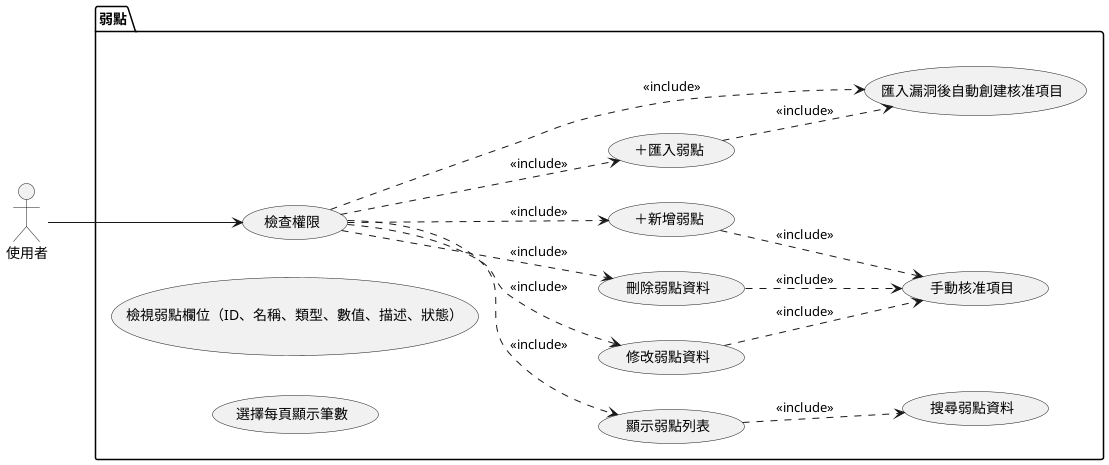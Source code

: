 @startuml vulnerability_overview

left to right direction

actor 使用者

package "弱點" {
    usecase "檢查權限" as UC12
    usecase "顯示弱點列表" as UC1
    usecase "檢視弱點欄位（ID、名稱、類型、數值、描述、狀態）" as UC2
    usecase "選擇每頁顯示筆數" as UC3
    usecase "搜尋弱點資料" as UC4
    usecase "修改弱點資料" as UC5
    usecase "刪除弱點資料" as UC6
    usecase "＋新增弱點" as UC7
    usecase "＋匯入弱點" as UC8
    usecase "匯入漏洞後自動創建核准項目" as UC10
    usecase "手動核准項目" as UC11
}

使用者 --> UC12
UC12 .down.> UC1 : <<include>>
UC12 .down.> UC5 : <<include>>
UC12 .down.> UC6 : <<include>>
UC12 .down.> UC7 : <<include>>
UC12 .down.> UC8 : <<include>>
UC12 .down.> UC10 : <<include>>

UC1 .down.> UC4 : <<include>>
UC5 .down.> UC11 : <<include>>
UC6 .down.> UC11 : <<include>>
UC7 .down.> UC11 : <<include>>
UC8 .down.> UC10 : <<include>>

@enduml
